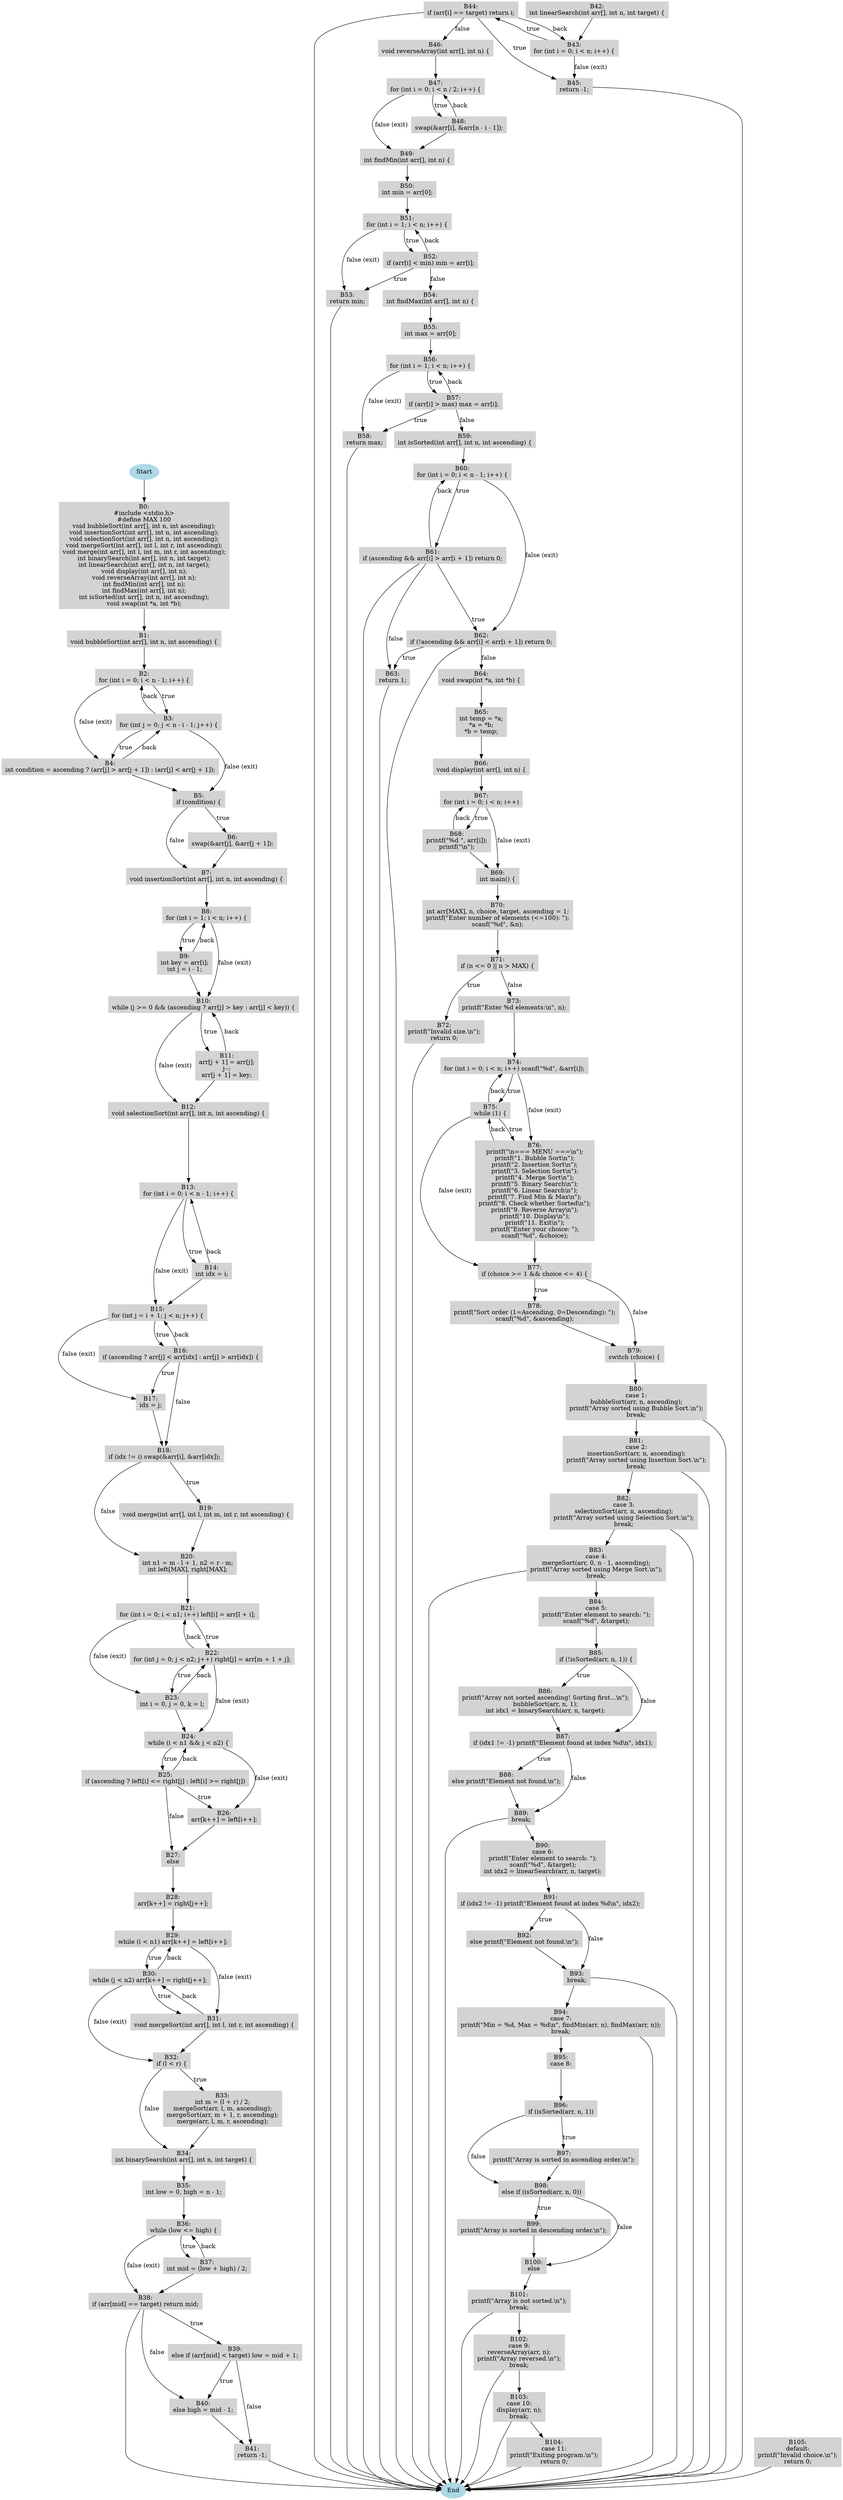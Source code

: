 digraph CFG {
node [shape=box, style=filled, color=lightgray];
Start [shape=oval, color=lightblue, label="Start"];
End [shape=oval, color=lightblue, label="End"];
B0 [label="B0:
#include \<stdio.h\>
#define MAX 100
void bubbleSort(int arr[], int n, int ascending);
void insertionSort(int arr[], int n, int ascending);
void selectionSort(int arr[], int n, int ascending);
void mergeSort(int arr[], int l, int r, int ascending);
void merge(int arr[], int l, int m, int r, int ascending);
int binarySearch(int arr[], int n, int target);
int linearSearch(int arr[], int n, int target);
void display(int arr[], int n);
void reverseArray(int arr[], int n);
int findMin(int arr[], int n);
int findMax(int arr[], int n);
int isSorted(int arr[], int n, int ascending);
void swap(int *a, int *b);"];
B1 [label="B1:
void bubbleSort(int arr[], int n, int ascending) \{"];
B2 [label="B2:
for (int i = 0; i \< n - 1; i++) \{"];
B3 [label="B3:
for (int j = 0; j \< n - i - 1; j++) \{"];
B4 [label="B4:
int condition = ascending ? (arr[j] \> arr[j + 1]) : (arr[j] \< arr[j + 1]);"];
B5 [label="B5:
if (condition) \{"];
B6 [label="B6:
swap(&arr[j], &arr[j + 1]);"];
B7 [label="B7:
void insertionSort(int arr[], int n, int ascending) \{"];
B8 [label="B8:
for (int i = 1; i \< n; i++) \{"];
B9 [label="B9:
int key = arr[i];
int j = i - 1;"];
B10 [label="B10:
while (j \>= 0 && (ascending ? arr[j] \> key : arr[j] \< key)) \{"];
B11 [label="B11:
arr[j + 1] = arr[j];
j--;
arr[j + 1] = key;"];
B12 [label="B12:
void selectionSort(int arr[], int n, int ascending) \{"];
B13 [label="B13:
for (int i = 0; i \< n - 1; i++) \{"];
B14 [label="B14:
int idx = i;"];
B15 [label="B15:
for (int j = i + 1; j \< n; j++) \{"];
B16 [label="B16:
if (ascending ? arr[j] \< arr[idx] : arr[j] \> arr[idx]) \{"];
B17 [label="B17:
idx = j;"];
B18 [label="B18:
if (idx != i) swap(&arr[i], &arr[idx]);"];
B19 [label="B19:
void merge(int arr[], int l, int m, int r, int ascending) \{"];
B20 [label="B20:
int n1 = m - l + 1, n2 = r - m;
int left[MAX], right[MAX];"];
B21 [label="B21:
for (int i = 0; i \< n1; i++) left[i] = arr[l + i];"];
B22 [label="B22:
for (int j = 0; j \< n2; j++) right[j] = arr[m + 1 + j];"];
B23 [label="B23:
int i = 0, j = 0, k = l;"];
B24 [label="B24:
while (i \< n1 && j \< n2) \{"];
B25 [label="B25:
if (ascending ? left[i] \<= right[j] : left[i] \>= right[j])"];
B26 [label="B26:
arr[k++] = left[i++];"];
B27 [label="B27:
else"];
B28 [label="B28:
arr[k++] = right[j++];"];
B29 [label="B29:
while (i \< n1) arr[k++] = left[i++];"];
B30 [label="B30:
while (j \< n2) arr[k++] = right[j++];"];
B31 [label="B31:
void mergeSort(int arr[], int l, int r, int ascending) \{"];
B32 [label="B32:
if (l \< r) \{"];
B33 [label="B33:
int m = (l + r) / 2;
mergeSort(arr, l, m, ascending);
mergeSort(arr, m + 1, r, ascending);
merge(arr, l, m, r, ascending);"];
B34 [label="B34:
int binarySearch(int arr[], int n, int target) \{"];
B35 [label="B35:
int low = 0, high = n - 1;"];
B36 [label="B36:
while (low \<= high) \{"];
B37 [label="B37:
int mid = (low + high) / 2;"];
B38 [label="B38:
if (arr[mid] == target) return mid;"];
B39 [label="B39:
else if (arr[mid] \< target) low = mid + 1;"];
B40 [label="B40:
else high = mid - 1;"];
B41 [label="B41:
return -1;"];
B42 [label="B42:
int linearSearch(int arr[], int n, int target) \{"];
B43 [label="B43:
for (int i = 0; i \< n; i++) \{"];
B44 [label="B44:
if (arr[i] == target) return i;"];
B45 [label="B45:
return -1;"];
B46 [label="B46:
void reverseArray(int arr[], int n) \{"];
B47 [label="B47:
for (int i = 0; i \< n / 2; i++) \{"];
B48 [label="B48:
swap(&arr[i], &arr[n - i - 1]);"];
B49 [label="B49:
int findMin(int arr[], int n) \{"];
B50 [label="B50:
int min = arr[0];"];
B51 [label="B51:
for (int i = 1; i \< n; i++) \{"];
B52 [label="B52:
if (arr[i] \< min) min = arr[i];"];
B53 [label="B53:
return min;"];
B54 [label="B54:
int findMax(int arr[], int n) \{"];
B55 [label="B55:
int max = arr[0];"];
B56 [label="B56:
for (int i = 1; i \< n; i++) \{"];
B57 [label="B57:
if (arr[i] \> max) max = arr[i];"];
B58 [label="B58:
return max;"];
B59 [label="B59:
int isSorted(int arr[], int n, int ascending) \{"];
B60 [label="B60:
for (int i = 0; i \< n - 1; i++) \{"];
B61 [label="B61:
if (ascending && arr[i] \> arr[i + 1]) return 0;"];
B62 [label="B62:
if (!ascending && arr[i] \< arr[i + 1]) return 0;"];
B63 [label="B63:
return 1;"];
B64 [label="B64:
void swap(int *a, int *b) \{"];
B65 [label="B65:
int temp = *a;
*a = *b;
*b = temp;"];
B66 [label="B66:
void display(int arr[], int n) \{"];
B67 [label="B67:
for (int i = 0; i \< n; i++)"];
B68 [label="B68:
printf(\"%d \", arr[i]);
printf(\"\\n\");"];
B69 [label="B69:
int main() \{"];
B70 [label="B70:
int arr[MAX], n, choice, target, ascending = 1;
printf(\"Enter number of elements (\<=100): \");
scanf(\"%d\", &n);"];
B71 [label="B71:
if (n \<= 0 || n \> MAX) \{"];
B72 [label="B72:
printf(\"Invalid size.\\n\");
return 0;"];
B73 [label="B73:
printf(\"Enter %d elements:\\n\", n);"];
B74 [label="B74:
for (int i = 0; i \< n; i++) scanf(\"%d\", &arr[i]);"];
B75 [label="B75:
while (1) \{"];
B76 [label="B76:
printf(\"\\n=== MENU ===\\n\");
printf(\"1. Bubble Sort\\n\");
printf(\"2. Insertion Sort\\n\");
printf(\"3. Selection Sort\\n\");
printf(\"4. Merge Sort\\n\");
printf(\"5. Binary Search\\n\");
printf(\"6. Linear Search\\n\");
printf(\"7. Find Min & Max\\n\");
printf(\"8. Check whether Sorted\\n\");
printf(\"9. Reverse Array\\n\");
printf(\"10. Display\\n\");
printf(\"11. Exit\\n\");
printf(\"Enter your choice: \");
scanf(\"%d\", &choice);"];
B77 [label="B77:
if (choice \>= 1 && choice \<= 4) \{"];
B78 [label="B78:
printf(\"Sort order (1=Ascending, 0=Descending): \");
scanf(\"%d\", &ascending);"];
B79 [label="B79:
switch (choice) \{"];
B80 [label="B80:
case 1:
bubbleSort(arr, n, ascending);
printf(\"Array sorted using Bubble Sort.\\n\");
break;"];
B81 [label="B81:
case 2:
insertionSort(arr, n, ascending);
printf(\"Array sorted using Insertion Sort.\\n\");
break;"];
B82 [label="B82:
case 3:
selectionSort(arr, n, ascending);
printf(\"Array sorted using Selection Sort.\\n\");
break;"];
B83 [label="B83:
case 4:
mergeSort(arr, 0, n - 1, ascending);
printf(\"Array sorted using Merge Sort.\\n\");
break;"];
B84 [label="B84:
case 5:
printf(\"Enter element to search: \");
scanf(\"%d\", &target);"];
B85 [label="B85:
if (!isSorted(arr, n, 1)) \{"];
B86 [label="B86:
printf(\"Array not sorted ascending! Sorting first...\\n\");
bubbleSort(arr, n, 1);
int idx1 = binarySearch(arr, n, target);"];
B87 [label="B87:
if (idx1 != -1) printf(\"Element found at index %d\\n\", idx1);"];
B88 [label="B88:
else printf(\"Element not found.\\n\");"];
B89 [label="B89:
break;"];
B90 [label="B90:
case 6:
printf(\"Enter element to search: \");
scanf(\"%d\", &target);
int idx2 = linearSearch(arr, n, target);"];
B91 [label="B91:
if (idx2 != -1) printf(\"Element found at index %d\\n\", idx2);"];
B92 [label="B92:
else printf(\"Element not found.\\n\");"];
B93 [label="B93:
break;"];
B94 [label="B94:
case 7:
printf(\"Min = %d, Max = %d\\n\", findMin(arr, n), findMax(arr, n));
break;"];
B95 [label="B95:
case 8:"];
B96 [label="B96:
if (isSorted(arr, n, 1))"];
B97 [label="B97:
printf(\"Array is sorted in ascending order.\\n\");"];
B98 [label="B98:
else if (isSorted(arr, n, 0))"];
B99 [label="B99:
printf(\"Array is sorted in descending order.\\n\");"];
B100 [label="B100:
else"];
B101 [label="B101:
printf(\"Array is not sorted.\\n\");
break;"];
B102 [label="B102:
case 9:
reverseArray(arr, n);
printf(\"Array reversed.\\n\");
break;"];
B103 [label="B103:
case 10:
display(arr, n);
break;"];
B104 [label="B104:
case 11:
printf(\"Exiting program.\\n\");
return 0;"];
B105 [label="B105:
default:
printf(\"Invalid choice.\\n\");
return 0;"];
Start -> B0;
B16 -> B17 [label="true"];
B59 -> B60;
B87 -> B88 [label="true"];
B50 -> B51;
B30 -> B32 [label="false (exit)"];
B44 -> B43 [label="back"];
B73 -> B74;
B10 -> B12 [label="false (exit)"];
B75 -> B77 [label="false (exit)"];
B75 -> B74 [label="back"];
B39 -> B41 [label="false"];
B2 -> B4 [label="false (exit)"];
B97 -> B98;
B6 -> B7;
B79 -> B80;
B39 -> B40 [label="true"];
B37 -> B36 [label="back"];
B103 -> B104;
B46 -> B47;
B61 -> B60 [label="back"];
B76 -> B77;
B36 -> B38 [label="false (exit)"];
B28 -> B29;
B5 -> B7 [label="false"];
B91 -> B92 [label="true"];
B62 -> B64 [label="false"];
B61 -> B63 [label="false"];
B89 -> B90;
B11 -> B12;
B76 -> B75 [label="back"];
B54 -> B55;
B37 -> B38;
B74 -> B76 [label="false (exit)"];
B102 -> B103;
B99 -> B100;
B9 -> B8 [label="back"];
B42 -> B43;
B34 -> B35;
B87 -> B89 [label="false"];
B8 -> B9 [label="true"];
B22 -> B24 [label="false (exit)"];
B17 -> B18;
B47 -> B49 [label="false (exit)"];
B8 -> B10 [label="false (exit)"];
B49 -> B50;
B25 -> B24 [label="back"];
B24 -> B25 [label="true"];
B30 -> B29 [label="back"];
B32 -> B34 [label="false"];
B25 -> B27 [label="false"];
B44 -> B46 [label="false"];
B52 -> B51 [label="back"];
B71 -> B72 [label="true"];
B67 -> B68 [label="true"];
B4 -> B3 [label="back"];
B65 -> B66;
B10 -> B11 [label="true"];
B16 -> B18 [label="false"];
B95 -> B96;
B5 -> B6 [label="true"];
B21 -> B22 [label="true"];
B71 -> B73 [label="false"];
B70 -> B71;
B4 -> B5;
B0 -> B1;
B75 -> B76 [label="true"];
B13 -> B14 [label="true"];
B98 -> B100 [label="false"];
B38 -> B39 [label="true"];
B43 -> B45 [label="false (exit)"];
B57 -> B56 [label="back"];
B81 -> B82;
B83 -> B84;
B22 -> B21 [label="back"];
B88 -> B89;
B92 -> B93;
B60 -> B62 [label="false (exit)"];
B77 -> B79 [label="false"];
B57 -> B58 [label="true"];
B15 -> B17 [label="false (exit)"];
B14 -> B15;
B21 -> B23 [label="false (exit)"];
B2 -> B3 [label="true"];
B35 -> B36;
B9 -> B10;
B74 -> B75 [label="true"];
B52 -> B53 [label="true"];
B62 -> B63 [label="true"];
B94 -> B95;
B22 -> B23 [label="true"];
B3 -> B2 [label="back"];
B20 -> B21;
B32 -> B33 [label="true"];
B19 -> B20;
B100 -> B101;
B69 -> B70;
B16 -> B15 [label="back"];
B56 -> B57 [label="true"];
B44 -> B45 [label="true"];
B33 -> B34;
B24 -> B26 [label="false (exit)"];
B29 -> B31 [label="false (exit)"];
B64 -> B65;
B31 -> B30 [label="back"];
B23 -> B24;
B60 -> B61 [label="true"];
B48 -> B47 [label="back"];
B67 -> B69 [label="false (exit)"];
B80 -> B81;
B98 -> B99 [label="true"];
B48 -> B49;
B68 -> B69;
B96 -> B98 [label="false"];
B52 -> B54 [label="false"];
B57 -> B59 [label="false"];
B12 -> B13;
B82 -> B83;
B96 -> B97 [label="true"];
B3 -> B4 [label="true"];
B93 -> B94;
B91 -> B93 [label="false"];
B14 -> B13 [label="back"];
B7 -> B8;
B90 -> B91;
B43 -> B44 [label="true"];
B51 -> B52 [label="true"];
B55 -> B56;
B18 -> B20 [label="false"];
B47 -> B48 [label="true"];
B66 -> B67;
B86 -> B87;
B13 -> B15 [label="false (exit)"];
B78 -> B79;
B25 -> B26 [label="true"];
B3 -> B5 [label="false (exit)"];
B68 -> B67 [label="back"];
B36 -> B37 [label="true"];
B31 -> B32;
B85 -> B87 [label="false"];
B29 -> B30 [label="true"];
B1 -> B2;
B15 -> B16 [label="true"];
B40 -> B41;
B101 -> B102;
B85 -> B86 [label="true"];
B77 -> B78 [label="true"];
B26 -> B27;
B27 -> B28;
B18 -> B19 [label="true"];
B11 -> B10 [label="back"];
B84 -> B85;
B56 -> B58 [label="false (exit)"];
B30 -> B31 [label="true"];
B38 -> B40 [label="false"];
B51 -> B53 [label="false (exit)"];
B23 -> B22 [label="back"];
B61 -> B62 [label="true"];
B38 -> End;
B41 -> End;
B44 -> End;
B45 -> End;
B53 -> End;
B58 -> End;
B61 -> End;
B62 -> End;
B63 -> End;
B72 -> End;
B80 -> End;
B81 -> End;
B82 -> End;
B83 -> End;
B89 -> End;
B93 -> End;
B94 -> End;
B101 -> End;
B102 -> End;
B103 -> End;
B104 -> End;
B105 -> End;
}
